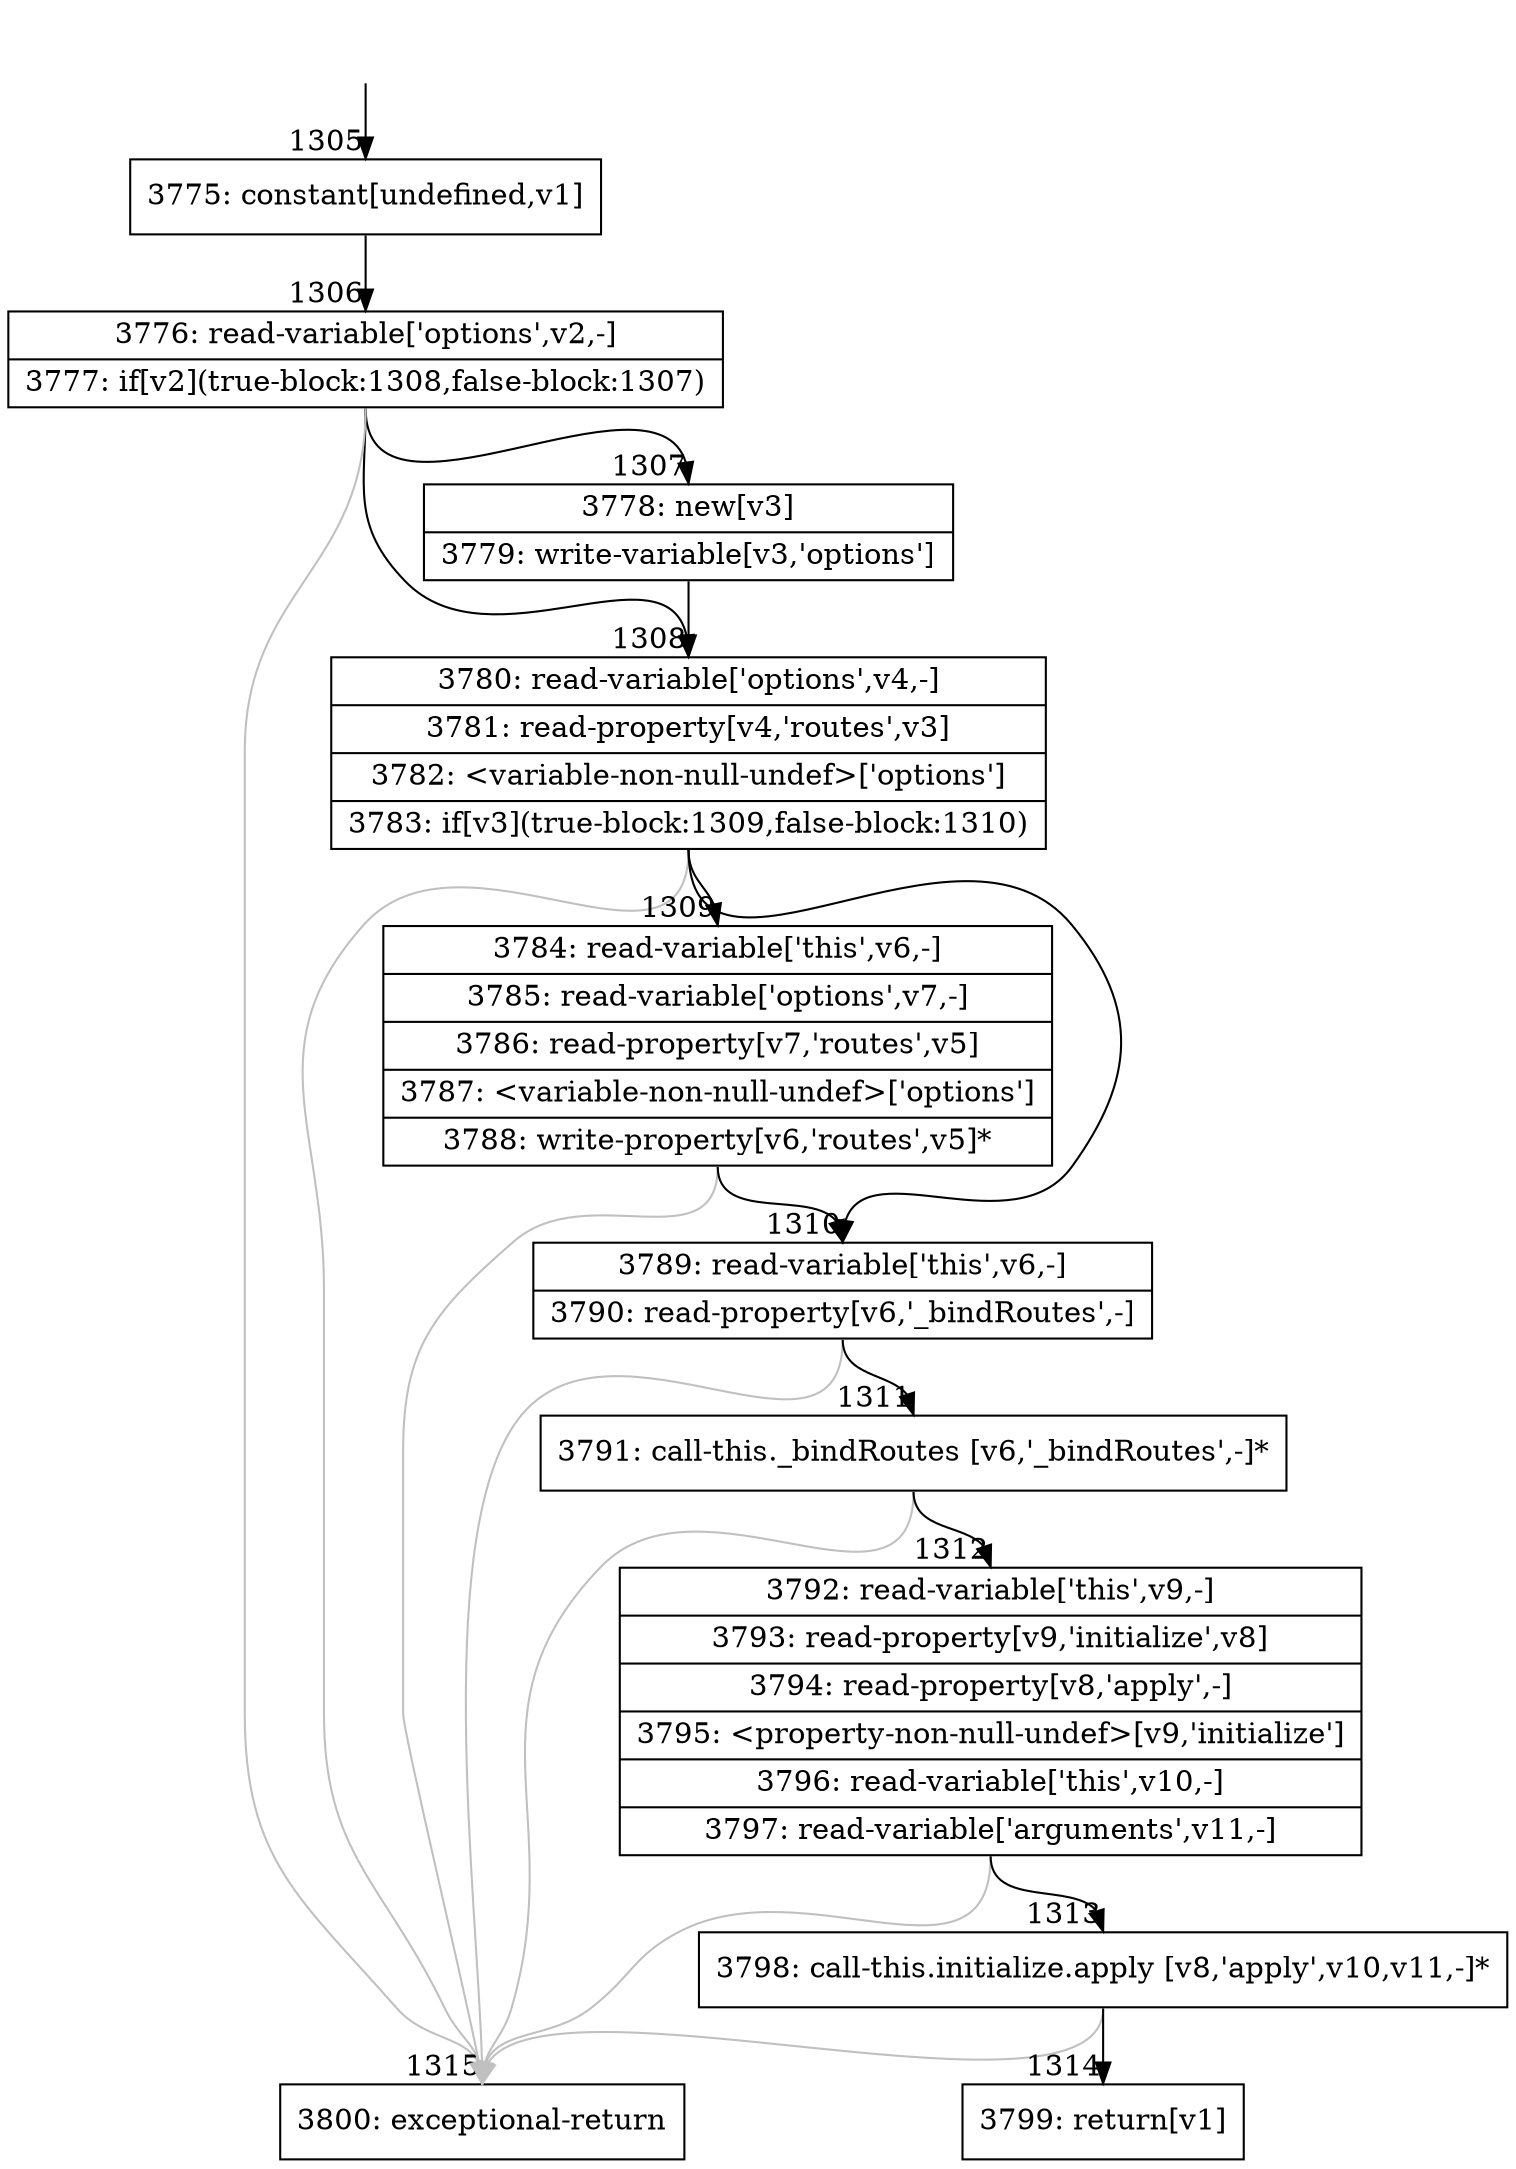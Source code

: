 digraph {
rankdir="TD"
BB_entry94[shape=none,label=""];
BB_entry94 -> BB1305 [tailport=s, headport=n, headlabel="    1305"]
BB1305 [shape=record label="{3775: constant[undefined,v1]}" ] 
BB1305 -> BB1306 [tailport=s, headport=n, headlabel="      1306"]
BB1306 [shape=record label="{3776: read-variable['options',v2,-]|3777: if[v2](true-block:1308,false-block:1307)}" ] 
BB1306 -> BB1308 [tailport=s, headport=n, headlabel="      1308"]
BB1306 -> BB1307 [tailport=s, headport=n, headlabel="      1307"]
BB1306 -> BB1315 [tailport=s, headport=n, color=gray, headlabel="      1315"]
BB1307 [shape=record label="{3778: new[v3]|3779: write-variable[v3,'options']}" ] 
BB1307 -> BB1308 [tailport=s, headport=n]
BB1308 [shape=record label="{3780: read-variable['options',v4,-]|3781: read-property[v4,'routes',v3]|3782: \<variable-non-null-undef\>['options']|3783: if[v3](true-block:1309,false-block:1310)}" ] 
BB1308 -> BB1309 [tailport=s, headport=n, headlabel="      1309"]
BB1308 -> BB1310 [tailport=s, headport=n, headlabel="      1310"]
BB1308 -> BB1315 [tailport=s, headport=n, color=gray]
BB1309 [shape=record label="{3784: read-variable['this',v6,-]|3785: read-variable['options',v7,-]|3786: read-property[v7,'routes',v5]|3787: \<variable-non-null-undef\>['options']|3788: write-property[v6,'routes',v5]*}" ] 
BB1309 -> BB1310 [tailport=s, headport=n]
BB1309 -> BB1315 [tailport=s, headport=n, color=gray]
BB1310 [shape=record label="{3789: read-variable['this',v6,-]|3790: read-property[v6,'_bindRoutes',-]}" ] 
BB1310 -> BB1311 [tailport=s, headport=n, headlabel="      1311"]
BB1310 -> BB1315 [tailport=s, headport=n, color=gray]
BB1311 [shape=record label="{3791: call-this._bindRoutes [v6,'_bindRoutes',-]*}" ] 
BB1311 -> BB1312 [tailport=s, headport=n, headlabel="      1312"]
BB1311 -> BB1315 [tailport=s, headport=n, color=gray]
BB1312 [shape=record label="{3792: read-variable['this',v9,-]|3793: read-property[v9,'initialize',v8]|3794: read-property[v8,'apply',-]|3795: \<property-non-null-undef\>[v9,'initialize']|3796: read-variable['this',v10,-]|3797: read-variable['arguments',v11,-]}" ] 
BB1312 -> BB1313 [tailport=s, headport=n, headlabel="      1313"]
BB1312 -> BB1315 [tailport=s, headport=n, color=gray]
BB1313 [shape=record label="{3798: call-this.initialize.apply [v8,'apply',v10,v11,-]*}" ] 
BB1313 -> BB1314 [tailport=s, headport=n, headlabel="      1314"]
BB1313 -> BB1315 [tailport=s, headport=n, color=gray]
BB1314 [shape=record label="{3799: return[v1]}" ] 
BB1315 [shape=record label="{3800: exceptional-return}" ] 
//#$~ 1223
}
